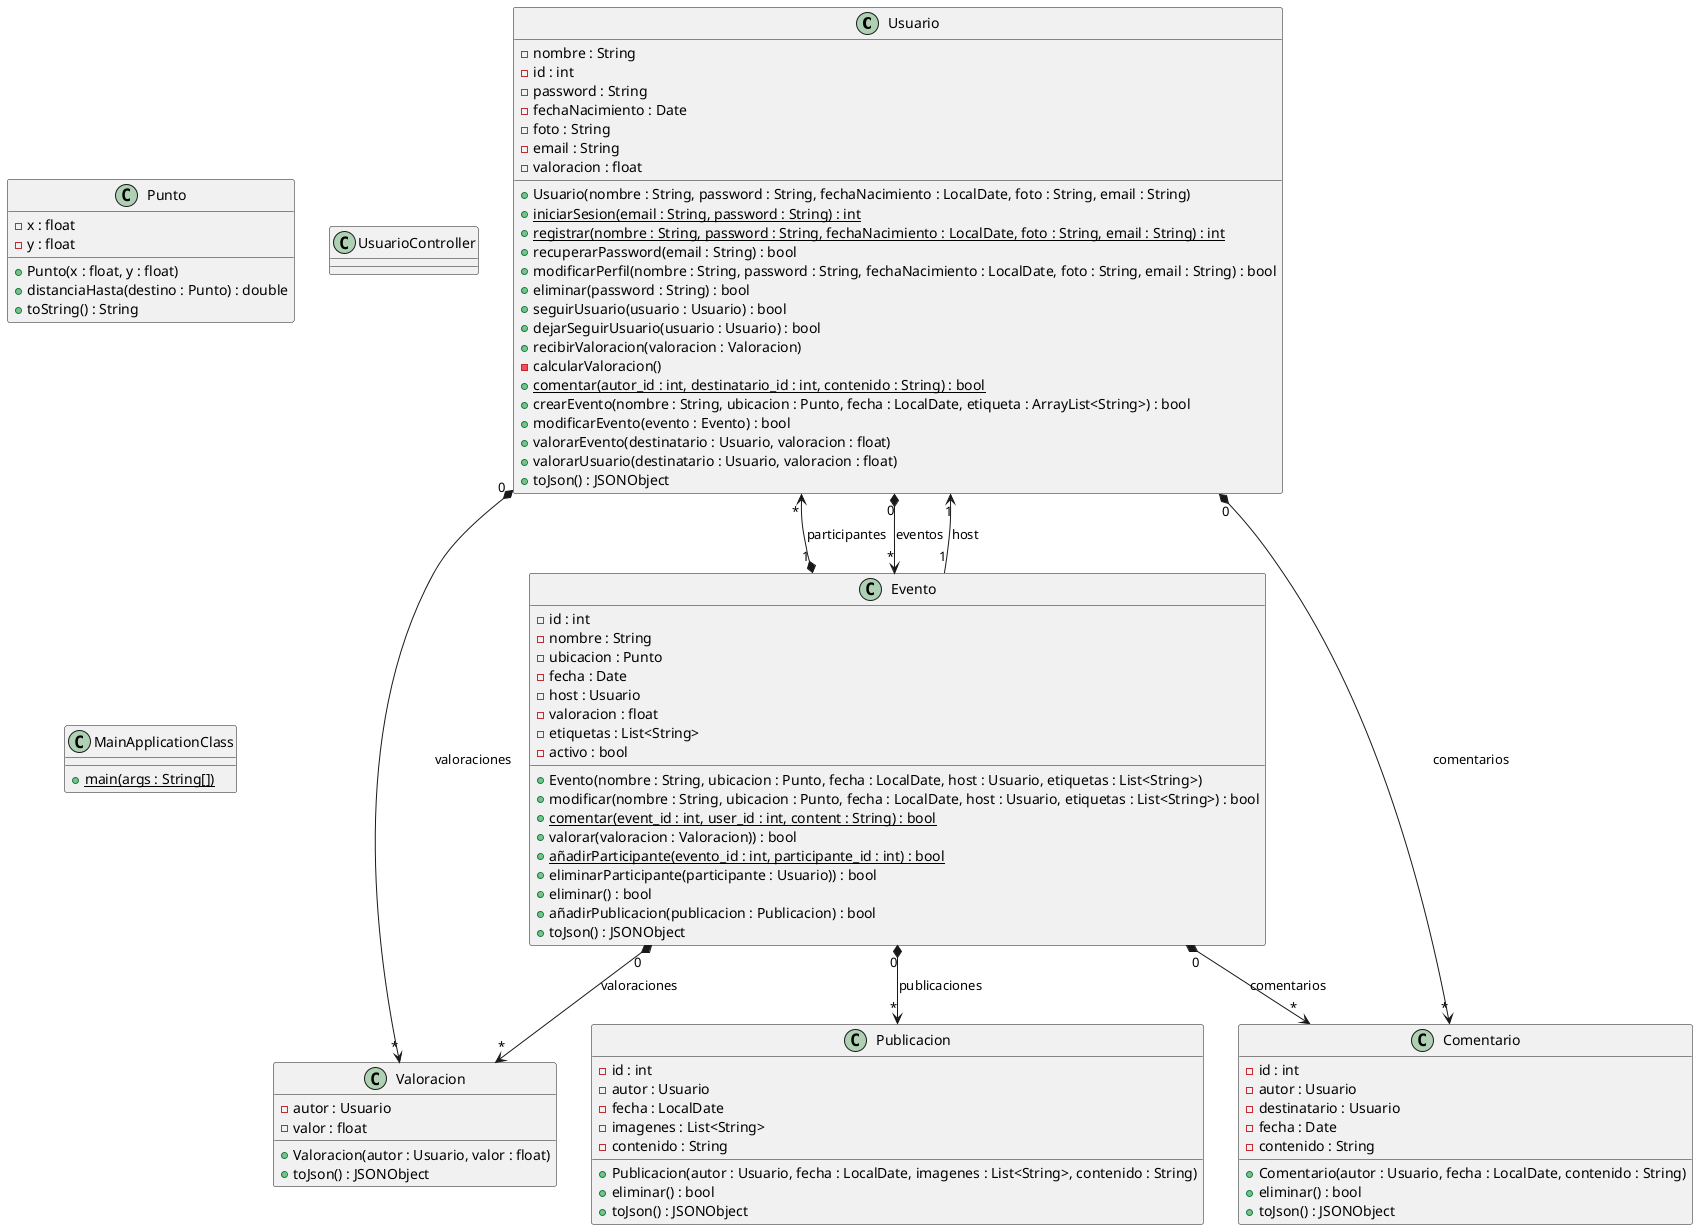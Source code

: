 @startuml
class Usuario {
  - nombre : String
  - id : int
  - password : String
  - fechaNacimiento : Date
  - foto : String
  - email : String
  - valoracion : float
  + Usuario(nombre : String, password : String, fechaNacimiento : LocalDate, foto : String, email : String)
  + {static} iniciarSesion(email : String, password : String) : int
  + {static} registrar(nombre : String, password : String, fechaNacimiento : LocalDate, foto : String, email : String) : int
  + recuperarPassword(email : String) : bool
  + modificarPerfil(nombre : String, password : String, fechaNacimiento : LocalDate, foto : String, email : String) : bool
  + eliminar(password : String) : bool
  + seguirUsuario(usuario : Usuario) : bool
  + dejarSeguirUsuario(usuario : Usuario) : bool
  + recibirValoracion(valoracion : Valoracion)
  - calcularValoracion()
  + {static} comentar(autor_id : int, destinatario_id : int, contenido : String) : bool
  + crearEvento(nombre : String, ubicacion : Punto, fecha : LocalDate, etiqueta : ArrayList<String>) : bool
  + modificarEvento(evento : Evento) : bool
  + valorarEvento(destinatario : Usuario, valoracion : float)
  + valorarUsuario(destinatario : Usuario, valoracion : float)
  + toJson() : JSONObject
}

class Evento {
  - id : int
  - nombre : String
  - ubicacion : Punto
  - fecha : Date
  - host : Usuario
  - valoracion : float
  - etiquetas : List<String>
  - activo : bool
  + Evento(nombre : String, ubicacion : Punto, fecha : LocalDate, host : Usuario, etiquetas : List<String>)
  + modificar(nombre : String, ubicacion : Punto, fecha : LocalDate, host : Usuario, etiquetas : List<String>) : bool
  + {static} comentar(event_id : int, user_id : int, content : String) : bool
  + valorar(valoracion : Valoracion)) : bool
  + {static} añadirParticipante(evento_id : int, participante_id : int) : bool
  + eliminarParticipante(participante : Usuario)) : bool
  + eliminar() : bool
  + añadirPublicacion(publicacion : Publicacion) : bool
  + toJson() : JSONObject
}

class Publicacion {
  - id : int
  - autor : Usuario
  - fecha : LocalDate
  - imagenes : List<String>
  - contenido : String
  + Publicacion(autor : Usuario, fecha : LocalDate, imagenes : List<String>, contenido : String)
  + eliminar() : bool
  + toJson() : JSONObject
}

class Comentario {
  - id : int
  - autor : Usuario
  - destinatario : Usuario
  - fecha : Date
  - contenido : String
  + Comentario(autor : Usuario, fecha : LocalDate, contenido : String)
  + eliminar() : bool
  + toJson() : JSONObject
}

class Valoracion {
  - autor : Usuario
  - valor : float
  + Valoracion(autor : Usuario, valor : float)
  + toJson() : JSONObject
}

class Punto {
  - x : float
  - y : float
  + Punto(x : float, y : float)
  + distanciaHasta(destino : Punto) : double
  + toString() : String
}

class UsuarioController {

}

class MainApplicationClass {
  + {static} main(args : String[])
}

Usuario "0" *--> "*" Evento : eventos
Evento "1" --> "1" Usuario : host
Evento "0" *--> "*" Publicacion : publicaciones
Evento "1" *--> "*" Usuario : participantes
Evento "0" *--> "*" Comentario : comentarios
Usuario "0" *--> "*" Comentario : comentarios
Evento "0" *--> "*" Valoracion : valoraciones
Usuario "0" *--> "*" Valoracion : valoraciones
@enduml